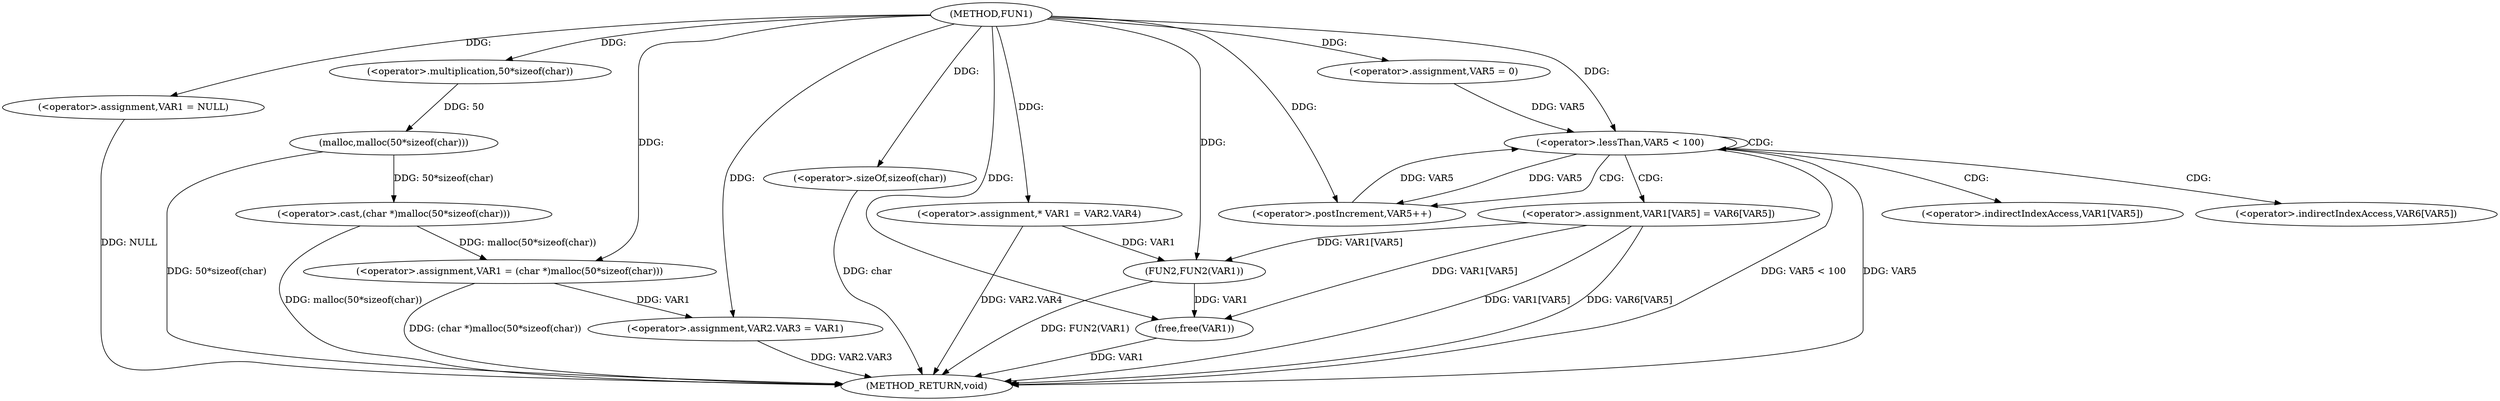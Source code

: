 digraph FUN1 {  
"1000100" [label = "(METHOD,FUN1)" ]
"1000152" [label = "(METHOD_RETURN,void)" ]
"1000104" [label = "(<operator>.assignment,VAR1 = NULL)" ]
"1000107" [label = "(<operator>.assignment,VAR1 = (char *)malloc(50*sizeof(char)))" ]
"1000109" [label = "(<operator>.cast,(char *)malloc(50*sizeof(char)))" ]
"1000111" [label = "(malloc,malloc(50*sizeof(char)))" ]
"1000112" [label = "(<operator>.multiplication,50*sizeof(char))" ]
"1000114" [label = "(<operator>.sizeOf,sizeof(char))" ]
"1000116" [label = "(<operator>.assignment,VAR2.VAR3 = VAR1)" ]
"1000123" [label = "(<operator>.assignment,* VAR1 = VAR2.VAR4)" ]
"1000132" [label = "(<operator>.assignment,VAR5 = 0)" ]
"1000135" [label = "(<operator>.lessThan,VAR5 < 100)" ]
"1000138" [label = "(<operator>.postIncrement,VAR5++)" ]
"1000141" [label = "(<operator>.assignment,VAR1[VAR5] = VAR6[VAR5])" ]
"1000148" [label = "(FUN2,FUN2(VAR1))" ]
"1000150" [label = "(free,free(VAR1))" ]
"1000142" [label = "(<operator>.indirectIndexAccess,VAR1[VAR5])" ]
"1000145" [label = "(<operator>.indirectIndexAccess,VAR6[VAR5])" ]
  "1000116" -> "1000152"  [ label = "DDG: VAR2.VAR3"] 
  "1000141" -> "1000152"  [ label = "DDG: VAR1[VAR5]"] 
  "1000123" -> "1000152"  [ label = "DDG: VAR2.VAR4"] 
  "1000114" -> "1000152"  [ label = "DDG: char"] 
  "1000148" -> "1000152"  [ label = "DDG: FUN2(VAR1)"] 
  "1000111" -> "1000152"  [ label = "DDG: 50*sizeof(char)"] 
  "1000135" -> "1000152"  [ label = "DDG: VAR5 < 100"] 
  "1000150" -> "1000152"  [ label = "DDG: VAR1"] 
  "1000135" -> "1000152"  [ label = "DDG: VAR5"] 
  "1000141" -> "1000152"  [ label = "DDG: VAR6[VAR5]"] 
  "1000109" -> "1000152"  [ label = "DDG: malloc(50*sizeof(char))"] 
  "1000104" -> "1000152"  [ label = "DDG: NULL"] 
  "1000107" -> "1000152"  [ label = "DDG: (char *)malloc(50*sizeof(char))"] 
  "1000100" -> "1000104"  [ label = "DDG: "] 
  "1000109" -> "1000107"  [ label = "DDG: malloc(50*sizeof(char))"] 
  "1000100" -> "1000107"  [ label = "DDG: "] 
  "1000111" -> "1000109"  [ label = "DDG: 50*sizeof(char)"] 
  "1000112" -> "1000111"  [ label = "DDG: 50"] 
  "1000100" -> "1000112"  [ label = "DDG: "] 
  "1000100" -> "1000114"  [ label = "DDG: "] 
  "1000107" -> "1000116"  [ label = "DDG: VAR1"] 
  "1000100" -> "1000116"  [ label = "DDG: "] 
  "1000100" -> "1000123"  [ label = "DDG: "] 
  "1000100" -> "1000132"  [ label = "DDG: "] 
  "1000138" -> "1000135"  [ label = "DDG: VAR5"] 
  "1000132" -> "1000135"  [ label = "DDG: VAR5"] 
  "1000100" -> "1000135"  [ label = "DDG: "] 
  "1000135" -> "1000138"  [ label = "DDG: VAR5"] 
  "1000100" -> "1000138"  [ label = "DDG: "] 
  "1000141" -> "1000148"  [ label = "DDG: VAR1[VAR5]"] 
  "1000123" -> "1000148"  [ label = "DDG: VAR1"] 
  "1000100" -> "1000148"  [ label = "DDG: "] 
  "1000141" -> "1000150"  [ label = "DDG: VAR1[VAR5]"] 
  "1000148" -> "1000150"  [ label = "DDG: VAR1"] 
  "1000100" -> "1000150"  [ label = "DDG: "] 
  "1000135" -> "1000142"  [ label = "CDG: "] 
  "1000135" -> "1000141"  [ label = "CDG: "] 
  "1000135" -> "1000145"  [ label = "CDG: "] 
  "1000135" -> "1000135"  [ label = "CDG: "] 
  "1000135" -> "1000138"  [ label = "CDG: "] 
}
